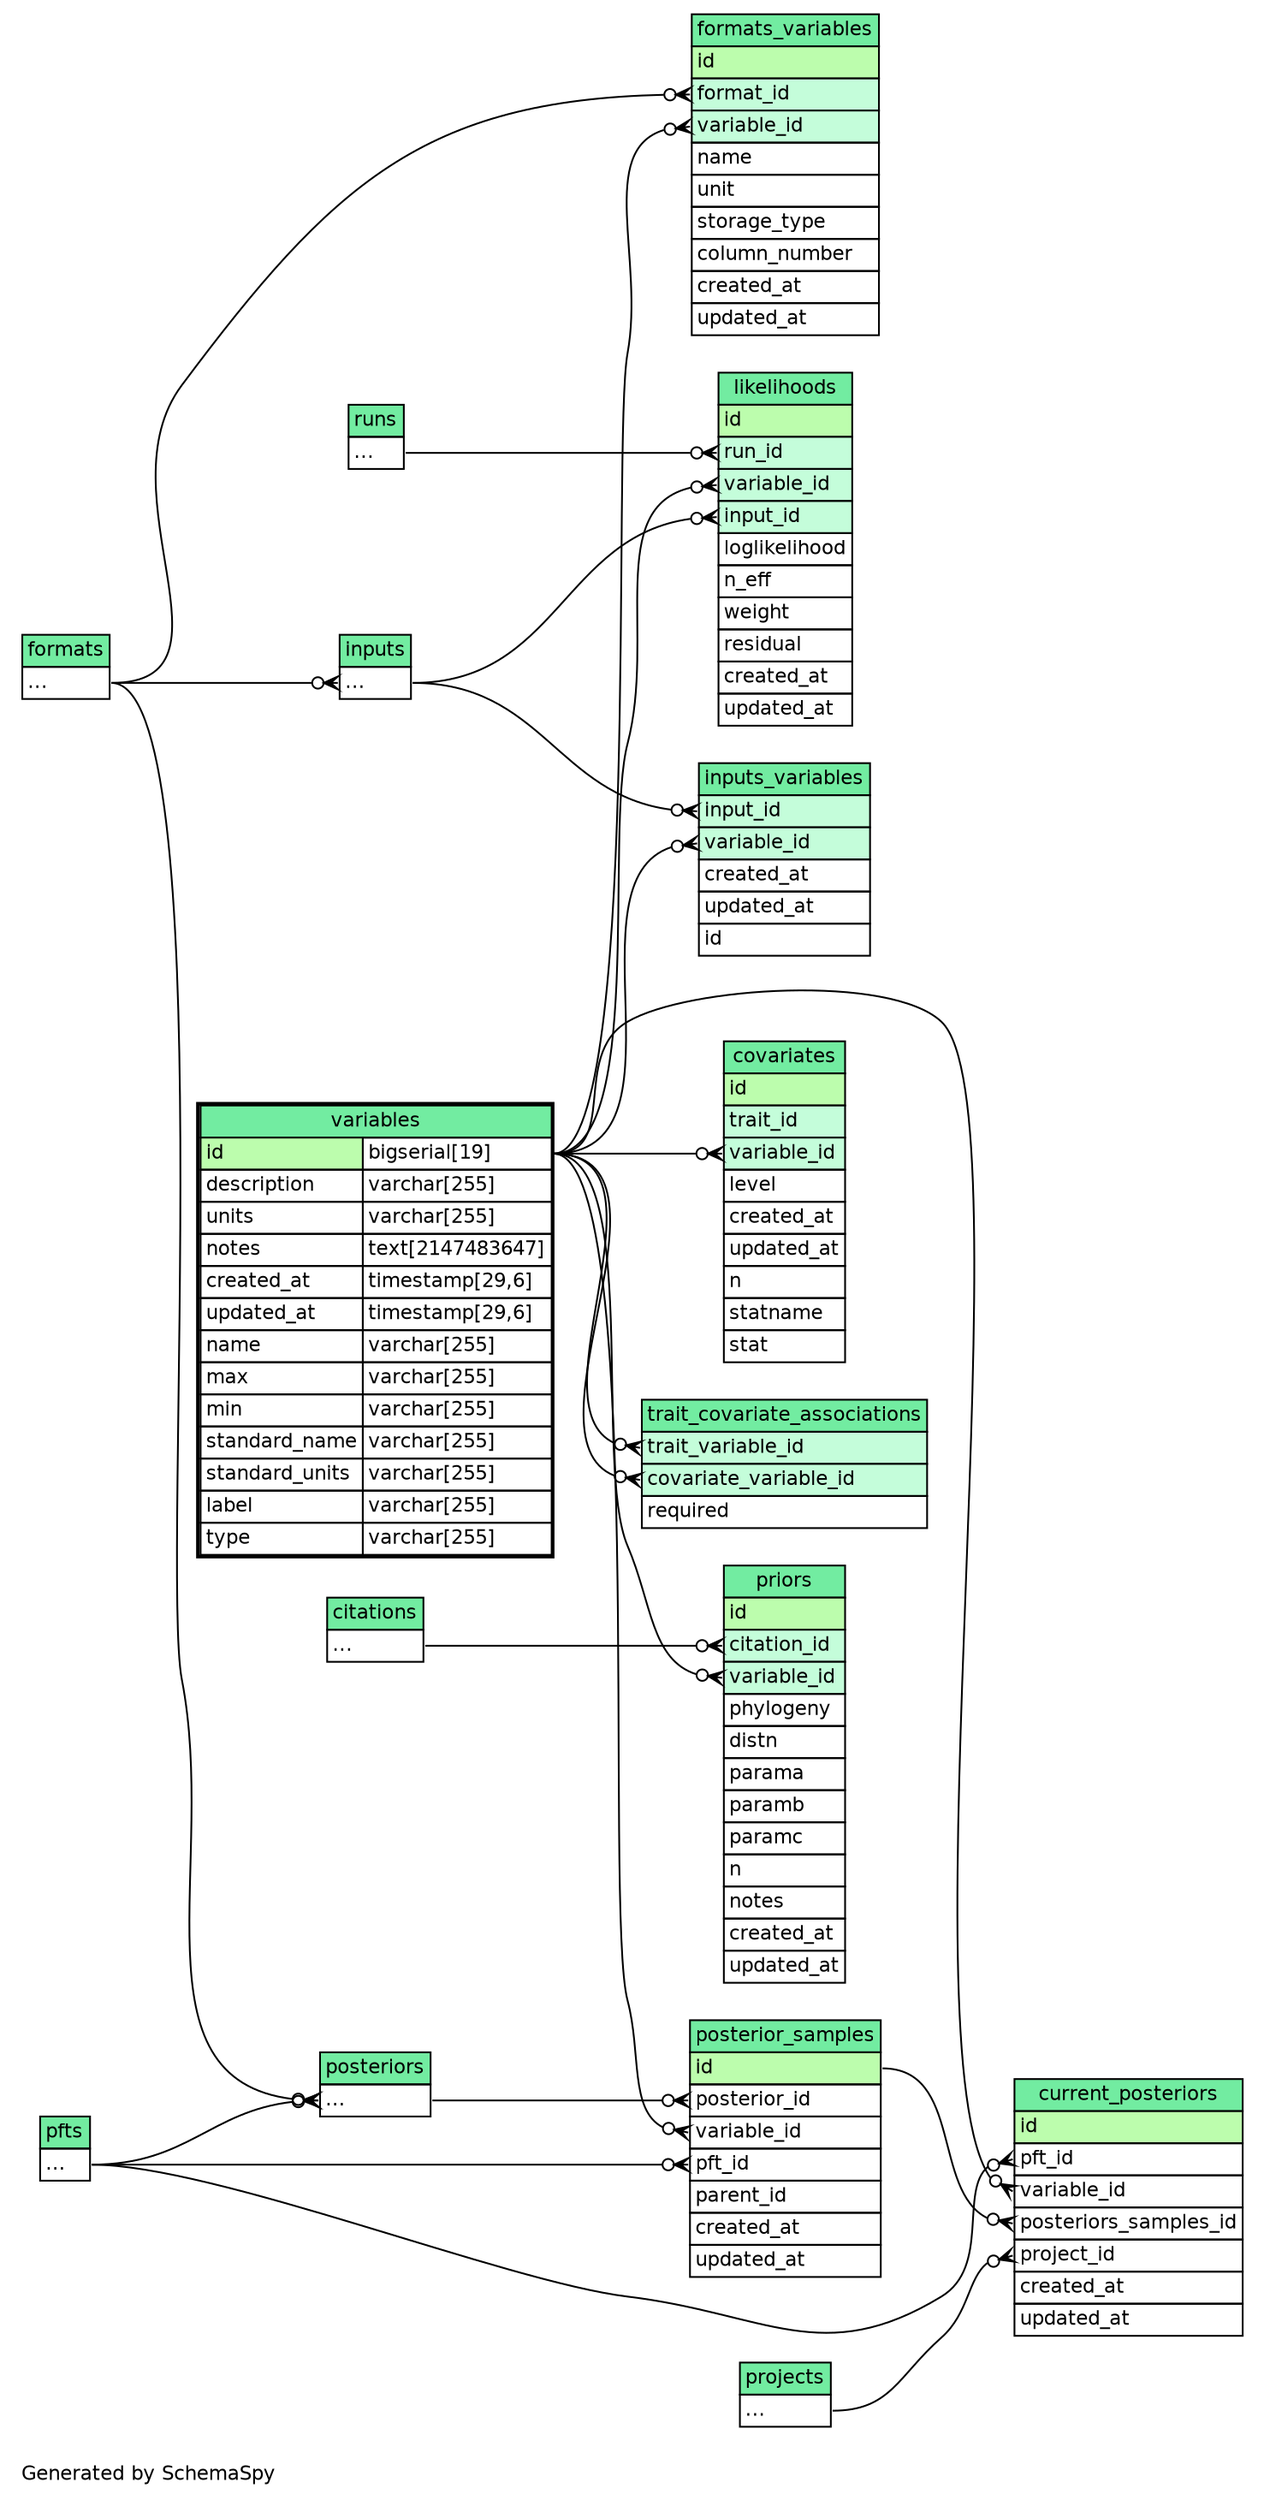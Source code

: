 // dot 2.36.0 on Mac OS X 10.10.1
// SchemaSpy rev Unknown
digraph "twoDegreesRelationshipsDiagram" {
  graph [
    rankdir="RL"
    bgcolor="#ffffff"
    label="\nGenerated by SchemaSpy"
    labeljust="l"
    nodesep="0.18"
    ranksep="0.46"
    fontname="Helvetica"
    fontsize="11"
  ];
  node [
    fontname="Helvetica"
    fontsize="11"
    shape="plaintext"
  ];
  edge [
    arrowsize="0.8"
  ];
  "covariates":"variable_id":w -> "variables":"id.type":e [arrowhead=none dir=back arrowtail=crowodot];
  "current_posteriors":"pft_id":w -> "pfts":"elipses":e [arrowhead=none dir=back arrowtail=crowodot];
  "current_posteriors":"posteriors_samples_id":w -> "posterior_samples":"id":e [arrowhead=none dir=back arrowtail=crowodot];
  "current_posteriors":"project_id":w -> "projects":"elipses":e [arrowhead=none dir=back arrowtail=crowodot];
  "current_posteriors":"variable_id":w -> "variables":"id.type":e [arrowhead=none dir=back arrowtail=crowodot];
  "formats_variables":"format_id":w -> "formats":"elipses":e [arrowhead=none dir=back arrowtail=crowodot];
  "formats_variables":"variable_id":w -> "variables":"id.type":e [arrowhead=none dir=back arrowtail=crowodot];
  "inputs":"elipses":w -> "formats":"elipses":e [arrowhead=none dir=back arrowtail=crowodot];
  "inputs_variables":"input_id":w -> "inputs":"elipses":e [arrowhead=none dir=back arrowtail=crowodot];
  "inputs_variables":"variable_id":w -> "variables":"id.type":e [arrowhead=none dir=back arrowtail=crowodot];
  "likelihoods":"input_id":w -> "inputs":"elipses":e [arrowhead=none dir=back arrowtail=crowodot];
  "likelihoods":"run_id":w -> "runs":"elipses":e [arrowhead=none dir=back arrowtail=crowodot];
  "likelihoods":"variable_id":w -> "variables":"id.type":e [arrowhead=none dir=back arrowtail=crowodot];
  "posterior_samples":"pft_id":w -> "pfts":"elipses":e [arrowhead=none dir=back arrowtail=crowodot];
  "posterior_samples":"posterior_id":w -> "posteriors":"elipses":e [arrowhead=none dir=back arrowtail=crowodot];
  "posterior_samples":"variable_id":w -> "variables":"id.type":e [arrowhead=none dir=back arrowtail=crowodot];
  "posteriors":"elipses":w -> "formats":"elipses":e [arrowhead=none dir=back arrowtail=crowodot];
  "posteriors":"elipses":w -> "pfts":"elipses":e [arrowhead=none dir=back arrowtail=crowodot];
  "priors":"citation_id":w -> "citations":"elipses":e [arrowhead=none dir=back arrowtail=crowodot];
  "priors":"variable_id":w -> "variables":"id.type":e [arrowhead=none dir=back arrowtail=crowodot];
  "trait_covariate_associations":"covariate_variable_id":w -> "variables":"id.type":e [arrowhead=none dir=back arrowtail=crowodot];
  "trait_covariate_associations":"trait_variable_id":w -> "variables":"id.type":e [arrowhead=none dir=back arrowtail=crowodot];
  "citations" [
    label=<
    <TABLE BORDER="0" CELLBORDER="1" CELLSPACING="0" BGCOLOR="#FFFFFF">
      <TR><TD COLSPAN="4" BGCOLOR="#72ECA1" ALIGN="CENTER">citations</TD></TR>
      <TR><TD PORT="elipses" COLSPAN="4" ALIGN="LEFT">...</TD></TR>
    </TABLE>>
    URL="citations.html"
    tooltip="citations"
  ];
  "covariates" [
    label=<
    <TABLE BORDER="0" CELLBORDER="1" CELLSPACING="0" BGCOLOR="#FFFFFF">
      <TR><TD COLSPAN="4" BGCOLOR="#72ECA1" ALIGN="CENTER">covariates</TD></TR>
      <TR><TD PORT="id" COLSPAN="4" BGCOLOR="#bcfdad !important" ALIGN="LEFT">id</TD></TR>
      <TR><TD PORT="trait_id" COLSPAN="4" BGCOLOR="#c4fdda !important" ALIGN="LEFT">trait_id</TD></TR>
      <TR><TD PORT="variable_id" COLSPAN="4" BGCOLOR="#c4fdda !important" ALIGN="LEFT">variable_id</TD></TR>
      <TR><TD PORT="level" COLSPAN="4" ALIGN="LEFT">level</TD></TR>
      <TR><TD PORT="created_at" COLSPAN="4" ALIGN="LEFT">created_at</TD></TR>
      <TR><TD PORT="updated_at" COLSPAN="4" ALIGN="LEFT">updated_at</TD></TR>
      <TR><TD PORT="n" COLSPAN="4" ALIGN="LEFT">n</TD></TR>
      <TR><TD PORT="statname" COLSPAN="4" ALIGN="LEFT">statname</TD></TR>
      <TR><TD PORT="stat" COLSPAN="4" ALIGN="LEFT">stat</TD></TR>
    </TABLE>>
    URL="covariates.html"
    tooltip="covariates"
  ];
  "current_posteriors" [
    label=<
    <TABLE BORDER="0" CELLBORDER="1" CELLSPACING="0" BGCOLOR="#FFFFFF">
      <TR><TD COLSPAN="4" BGCOLOR="#72ECA1" ALIGN="CENTER">current_posteriors</TD></TR>
      <TR><TD PORT="id" COLSPAN="4" BGCOLOR="#bcfdad !important" ALIGN="LEFT">id</TD></TR>
      <TR><TD PORT="pft_id" COLSPAN="4" ALIGN="LEFT">pft_id</TD></TR>
      <TR><TD PORT="variable_id" COLSPAN="4" ALIGN="LEFT">variable_id</TD></TR>
      <TR><TD PORT="posteriors_samples_id" COLSPAN="4" ALIGN="LEFT">posteriors_samples_id</TD></TR>
      <TR><TD PORT="project_id" COLSPAN="4" ALIGN="LEFT">project_id</TD></TR>
      <TR><TD PORT="created_at" COLSPAN="4" ALIGN="LEFT">created_at</TD></TR>
      <TR><TD PORT="updated_at" COLSPAN="4" ALIGN="LEFT">updated_at</TD></TR>
    </TABLE>>
    URL="current_posteriors.html"
    tooltip="current_posteriors"
  ];
  "formats" [
    label=<
    <TABLE BORDER="0" CELLBORDER="1" CELLSPACING="0" BGCOLOR="#FFFFFF">
      <TR><TD COLSPAN="4" BGCOLOR="#72ECA1" ALIGN="CENTER">formats</TD></TR>
      <TR><TD PORT="elipses" COLSPAN="4" ALIGN="LEFT">...</TD></TR>
    </TABLE>>
    URL="formats.html"
    tooltip="formats"
  ];
  "formats_variables" [
    label=<
    <TABLE BORDER="0" CELLBORDER="1" CELLSPACING="0" BGCOLOR="#FFFFFF">
      <TR><TD COLSPAN="4" BGCOLOR="#72ECA1" ALIGN="CENTER">formats_variables</TD></TR>
      <TR><TD PORT="id" COLSPAN="4" BGCOLOR="#bcfdad !important" ALIGN="LEFT">id</TD></TR>
      <TR><TD PORT="format_id" COLSPAN="4" BGCOLOR="#c4fdda !important" ALIGN="LEFT">format_id</TD></TR>
      <TR><TD PORT="variable_id" COLSPAN="4" BGCOLOR="#c4fdda !important" ALIGN="LEFT">variable_id</TD></TR>
      <TR><TD PORT="name" COLSPAN="4" ALIGN="LEFT">name</TD></TR>
      <TR><TD PORT="unit" COLSPAN="4" ALIGN="LEFT">unit</TD></TR>
      <TR><TD PORT="storage_type" COLSPAN="4" ALIGN="LEFT">storage_type</TD></TR>
      <TR><TD PORT="column_number" COLSPAN="4" ALIGN="LEFT">column_number</TD></TR>
      <TR><TD PORT="created_at" COLSPAN="4" ALIGN="LEFT">created_at</TD></TR>
      <TR><TD PORT="updated_at" COLSPAN="4" ALIGN="LEFT">updated_at</TD></TR>
    </TABLE>>
    URL="formats_variables.html"
    tooltip="formats_variables"
  ];
  "inputs" [
    label=<
    <TABLE BORDER="0" CELLBORDER="1" CELLSPACING="0" BGCOLOR="#FFFFFF">
      <TR><TD COLSPAN="4" BGCOLOR="#72ECA1" ALIGN="CENTER">inputs</TD></TR>
      <TR><TD PORT="elipses" COLSPAN="4" ALIGN="LEFT">...</TD></TR>
    </TABLE>>
    URL="inputs.html"
    tooltip="inputs"
  ];
  "inputs_variables" [
    label=<
    <TABLE BORDER="0" CELLBORDER="1" CELLSPACING="0" BGCOLOR="#FFFFFF">
      <TR><TD COLSPAN="4" BGCOLOR="#72ECA1" ALIGN="CENTER">inputs_variables</TD></TR>
      <TR><TD PORT="input_id" COLSPAN="4" BGCOLOR="#c4fdda !important" ALIGN="LEFT">input_id</TD></TR>
      <TR><TD PORT="variable_id" COLSPAN="4" BGCOLOR="#c4fdda !important" ALIGN="LEFT">variable_id</TD></TR>
      <TR><TD PORT="created_at" COLSPAN="4" ALIGN="LEFT">created_at</TD></TR>
      <TR><TD PORT="updated_at" COLSPAN="4" ALIGN="LEFT">updated_at</TD></TR>
      <TR><TD PORT="id" COLSPAN="4" ALIGN="LEFT">id</TD></TR>
    </TABLE>>
    URL="inputs_variables.html"
    tooltip="inputs_variables"
  ];
  "likelihoods" [
    label=<
    <TABLE BORDER="0" CELLBORDER="1" CELLSPACING="0" BGCOLOR="#FFFFFF">
      <TR><TD COLSPAN="4" BGCOLOR="#72ECA1" ALIGN="CENTER">likelihoods</TD></TR>
      <TR><TD PORT="id" COLSPAN="4" BGCOLOR="#bcfdad !important" ALIGN="LEFT">id</TD></TR>
      <TR><TD PORT="run_id" COLSPAN="4" BGCOLOR="#c4fdda !important" ALIGN="LEFT">run_id</TD></TR>
      <TR><TD PORT="variable_id" COLSPAN="4" BGCOLOR="#c4fdda !important" ALIGN="LEFT">variable_id</TD></TR>
      <TR><TD PORT="input_id" COLSPAN="4" BGCOLOR="#c4fdda !important" ALIGN="LEFT">input_id</TD></TR>
      <TR><TD PORT="loglikelihood" COLSPAN="4" ALIGN="LEFT">loglikelihood</TD></TR>
      <TR><TD PORT="n_eff" COLSPAN="4" ALIGN="LEFT">n_eff</TD></TR>
      <TR><TD PORT="weight" COLSPAN="4" ALIGN="LEFT">weight</TD></TR>
      <TR><TD PORT="residual" COLSPAN="4" ALIGN="LEFT">residual</TD></TR>
      <TR><TD PORT="created_at" COLSPAN="4" ALIGN="LEFT">created_at</TD></TR>
      <TR><TD PORT="updated_at" COLSPAN="4" ALIGN="LEFT">updated_at</TD></TR>
    </TABLE>>
    URL="likelihoods.html"
    tooltip="likelihoods"
  ];
  "pfts" [
    label=<
    <TABLE BORDER="0" CELLBORDER="1" CELLSPACING="0" BGCOLOR="#FFFFFF">
      <TR><TD COLSPAN="4" BGCOLOR="#72ECA1" ALIGN="CENTER">pfts</TD></TR>
      <TR><TD PORT="elipses" COLSPAN="4" ALIGN="LEFT">...</TD></TR>
    </TABLE>>
    URL="pfts.html"
    tooltip="pfts"
  ];
  "posterior_samples" [
    label=<
    <TABLE BORDER="0" CELLBORDER="1" CELLSPACING="0" BGCOLOR="#FFFFFF">
      <TR><TD COLSPAN="4" BGCOLOR="#72ECA1" ALIGN="CENTER">posterior_samples</TD></TR>
      <TR><TD PORT="id" COLSPAN="4" BGCOLOR="#bcfdad !important" ALIGN="LEFT">id</TD></TR>
      <TR><TD PORT="posterior_id" COLSPAN="4" ALIGN="LEFT">posterior_id</TD></TR>
      <TR><TD PORT="variable_id" COLSPAN="4" ALIGN="LEFT">variable_id</TD></TR>
      <TR><TD PORT="pft_id" COLSPAN="4" ALIGN="LEFT">pft_id</TD></TR>
      <TR><TD PORT="parent_id" COLSPAN="4" ALIGN="LEFT">parent_id</TD></TR>
      <TR><TD PORT="created_at" COLSPAN="4" ALIGN="LEFT">created_at</TD></TR>
      <TR><TD PORT="updated_at" COLSPAN="4" ALIGN="LEFT">updated_at</TD></TR>
    </TABLE>>
    URL="posterior_samples.html"
    tooltip="posterior_samples"
  ];
  "posteriors" [
    label=<
    <TABLE BORDER="0" CELLBORDER="1" CELLSPACING="0" BGCOLOR="#FFFFFF">
      <TR><TD COLSPAN="4" BGCOLOR="#72ECA1" ALIGN="CENTER">posteriors</TD></TR>
      <TR><TD PORT="elipses" COLSPAN="4" ALIGN="LEFT">...</TD></TR>
    </TABLE>>
    URL="posteriors.html"
    tooltip="posteriors"
  ];
  "priors" [
    label=<
    <TABLE BORDER="0" CELLBORDER="1" CELLSPACING="0" BGCOLOR="#FFFFFF">
      <TR><TD COLSPAN="4" BGCOLOR="#72ECA1" ALIGN="CENTER">priors</TD></TR>
      <TR><TD PORT="id" COLSPAN="4" BGCOLOR="#bcfdad !important" ALIGN="LEFT">id</TD></TR>
      <TR><TD PORT="citation_id" COLSPAN="4" BGCOLOR="#c4fdda !important" ALIGN="LEFT">citation_id</TD></TR>
      <TR><TD PORT="variable_id" COLSPAN="4" BGCOLOR="#c4fdda !important" ALIGN="LEFT">variable_id</TD></TR>
      <TR><TD PORT="phylogeny" COLSPAN="4" ALIGN="LEFT">phylogeny</TD></TR>
      <TR><TD PORT="distn" COLSPAN="4" ALIGN="LEFT">distn</TD></TR>
      <TR><TD PORT="parama" COLSPAN="4" ALIGN="LEFT">parama</TD></TR>
      <TR><TD PORT="paramb" COLSPAN="4" ALIGN="LEFT">paramb</TD></TR>
      <TR><TD PORT="paramc" COLSPAN="4" ALIGN="LEFT">paramc</TD></TR>
      <TR><TD PORT="n" COLSPAN="4" ALIGN="LEFT">n</TD></TR>
      <TR><TD PORT="notes" COLSPAN="4" ALIGN="LEFT">notes</TD></TR>
      <TR><TD PORT="created_at" COLSPAN="4" ALIGN="LEFT">created_at</TD></TR>
      <TR><TD PORT="updated_at" COLSPAN="4" ALIGN="LEFT">updated_at</TD></TR>
    </TABLE>>
    URL="priors.html"
    tooltip="priors"
  ];
  "projects" [
    label=<
    <TABLE BORDER="0" CELLBORDER="1" CELLSPACING="0" BGCOLOR="#FFFFFF">
      <TR><TD COLSPAN="4" BGCOLOR="#72ECA1" ALIGN="CENTER">projects</TD></TR>
      <TR><TD PORT="elipses" COLSPAN="4" ALIGN="LEFT">...</TD></TR>
    </TABLE>>
    URL="projects.html"
    tooltip="projects"
  ];
  "runs" [
    label=<
    <TABLE BORDER="0" CELLBORDER="1" CELLSPACING="0" BGCOLOR="#FFFFFF">
      <TR><TD COLSPAN="4" BGCOLOR="#72ECA1" ALIGN="CENTER">runs</TD></TR>
      <TR><TD PORT="elipses" COLSPAN="4" ALIGN="LEFT">...</TD></TR>
    </TABLE>>
    URL="runs.html"
    tooltip="runs"
  ];
  "trait_covariate_associations" [
    label=<
    <TABLE BORDER="0" CELLBORDER="1" CELLSPACING="0" BGCOLOR="#FFFFFF">
      <TR><TD COLSPAN="4" BGCOLOR="#72ECA1" ALIGN="CENTER">trait_covariate_associations</TD></TR>
      <TR><TD PORT="trait_variable_id" COLSPAN="4" BGCOLOR="#c4fdda !important" ALIGN="LEFT">trait_variable_id</TD></TR>
      <TR><TD PORT="covariate_variable_id" COLSPAN="4" BGCOLOR="#c4fdda !important" ALIGN="LEFT">covariate_variable_id</TD></TR>
      <TR><TD PORT="required" COLSPAN="4" ALIGN="LEFT">required</TD></TR>
    </TABLE>>
    URL="trait_covariate_associations.html"
    tooltip="trait_covariate_associations"
  ];
  "variables" [
    label=<
    <TABLE BORDER="2" CELLBORDER="1" CELLSPACING="0" BGCOLOR="#FFFFFF">
      <TR><TD COLSPAN="4" BGCOLOR="#72ECA1" ALIGN="CENTER">variables</TD></TR>
      <TR><TD PORT="id" COLSPAN="3" BGCOLOR="#bcfdad !important" ALIGN="LEFT">id</TD><TD PORT="id.type" ALIGN="LEFT">bigserial[19]</TD></TR>
      <TR><TD PORT="description" COLSPAN="3" ALIGN="LEFT">description</TD><TD PORT="description.type" ALIGN="LEFT">varchar[255]</TD></TR>
      <TR><TD PORT="units" COLSPAN="3" ALIGN="LEFT">units</TD><TD PORT="units.type" ALIGN="LEFT">varchar[255]</TD></TR>
      <TR><TD PORT="notes" COLSPAN="3" ALIGN="LEFT">notes</TD><TD PORT="notes.type" ALIGN="LEFT">text[2147483647]</TD></TR>
      <TR><TD PORT="created_at" COLSPAN="3" ALIGN="LEFT">created_at</TD><TD PORT="created_at.type" ALIGN="LEFT">timestamp[29,6]</TD></TR>
      <TR><TD PORT="updated_at" COLSPAN="3" ALIGN="LEFT">updated_at</TD><TD PORT="updated_at.type" ALIGN="LEFT">timestamp[29,6]</TD></TR>
      <TR><TD PORT="name" COLSPAN="3" ALIGN="LEFT">name</TD><TD PORT="name.type" ALIGN="LEFT">varchar[255]</TD></TR>
      <TR><TD PORT="max" COLSPAN="3" ALIGN="LEFT">max</TD><TD PORT="max.type" ALIGN="LEFT">varchar[255]</TD></TR>
      <TR><TD PORT="min" COLSPAN="3" ALIGN="LEFT">min</TD><TD PORT="min.type" ALIGN="LEFT">varchar[255]</TD></TR>
      <TR><TD PORT="standard_name" COLSPAN="3" ALIGN="LEFT">standard_name</TD><TD PORT="standard_name.type" ALIGN="LEFT">varchar[255]</TD></TR>
      <TR><TD PORT="standard_units" COLSPAN="3" ALIGN="LEFT">standard_units</TD><TD PORT="standard_units.type" ALIGN="LEFT">varchar[255]</TD></TR>
      <TR><TD PORT="label" COLSPAN="3" ALIGN="LEFT">label</TD><TD PORT="label.type" ALIGN="LEFT">varchar[255]</TD></TR>
      <TR><TD PORT="type" COLSPAN="3" ALIGN="LEFT">type</TD><TD PORT="type.type" ALIGN="LEFT">varchar[255]</TD></TR>
    </TABLE>>
    URL="variables.html"
    tooltip="variables"
  ];
}
